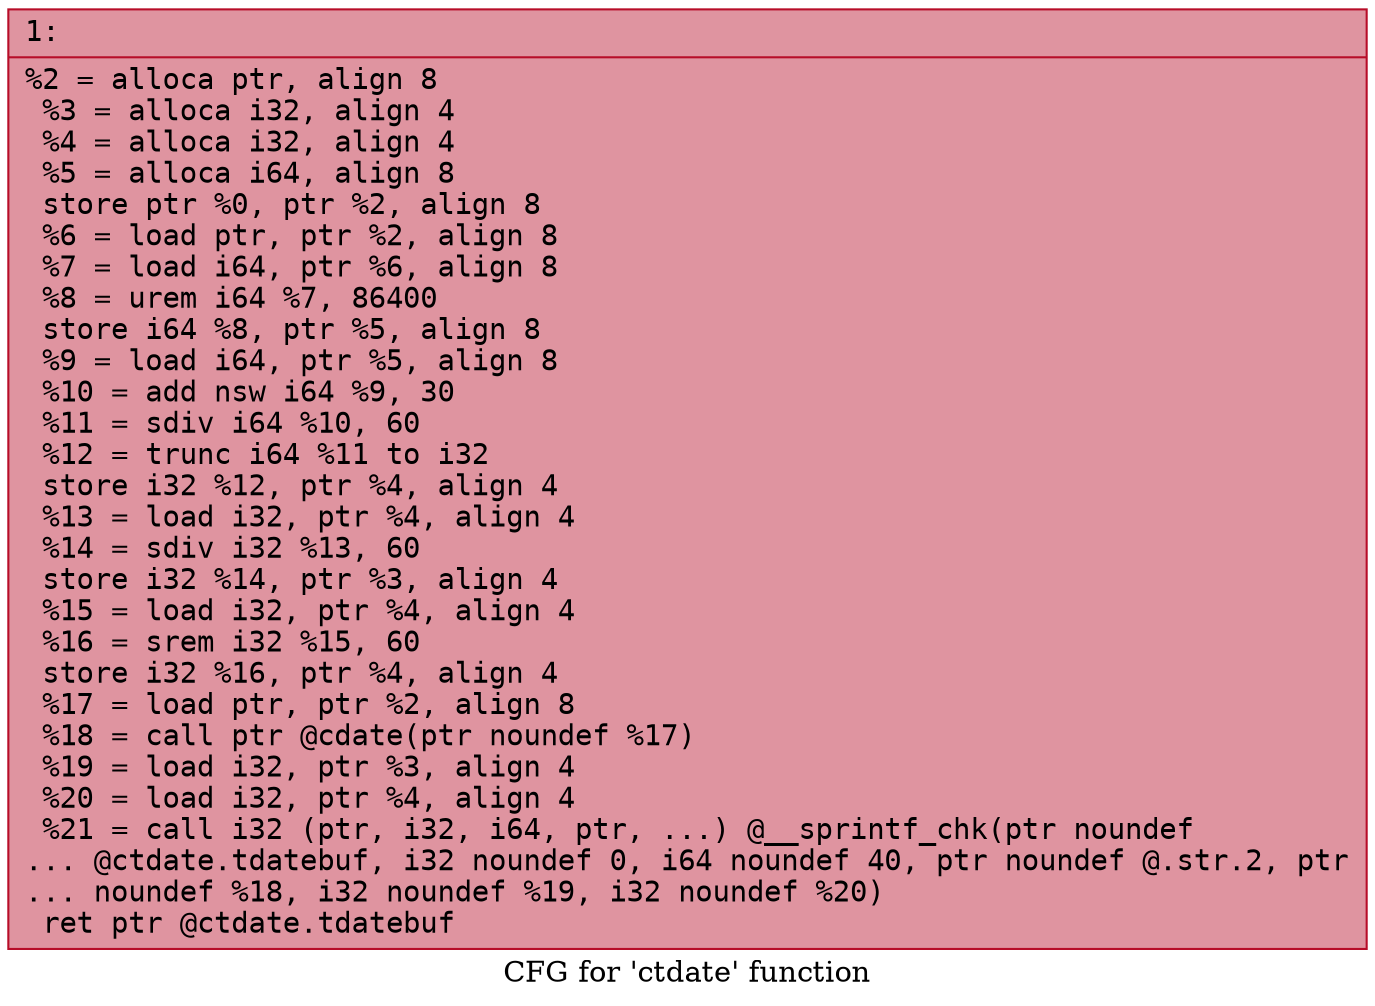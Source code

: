 digraph "CFG for 'ctdate' function" {
	label="CFG for 'ctdate' function";

	Node0x6000002bb890 [shape=record,color="#b70d28ff", style=filled, fillcolor="#b70d2870" fontname="Courier",label="{1:\l|  %2 = alloca ptr, align 8\l  %3 = alloca i32, align 4\l  %4 = alloca i32, align 4\l  %5 = alloca i64, align 8\l  store ptr %0, ptr %2, align 8\l  %6 = load ptr, ptr %2, align 8\l  %7 = load i64, ptr %6, align 8\l  %8 = urem i64 %7, 86400\l  store i64 %8, ptr %5, align 8\l  %9 = load i64, ptr %5, align 8\l  %10 = add nsw i64 %9, 30\l  %11 = sdiv i64 %10, 60\l  %12 = trunc i64 %11 to i32\l  store i32 %12, ptr %4, align 4\l  %13 = load i32, ptr %4, align 4\l  %14 = sdiv i32 %13, 60\l  store i32 %14, ptr %3, align 4\l  %15 = load i32, ptr %4, align 4\l  %16 = srem i32 %15, 60\l  store i32 %16, ptr %4, align 4\l  %17 = load ptr, ptr %2, align 8\l  %18 = call ptr @cdate(ptr noundef %17)\l  %19 = load i32, ptr %3, align 4\l  %20 = load i32, ptr %4, align 4\l  %21 = call i32 (ptr, i32, i64, ptr, ...) @__sprintf_chk(ptr noundef\l... @ctdate.tdatebuf, i32 noundef 0, i64 noundef 40, ptr noundef @.str.2, ptr\l... noundef %18, i32 noundef %19, i32 noundef %20)\l  ret ptr @ctdate.tdatebuf\l}"];
}
